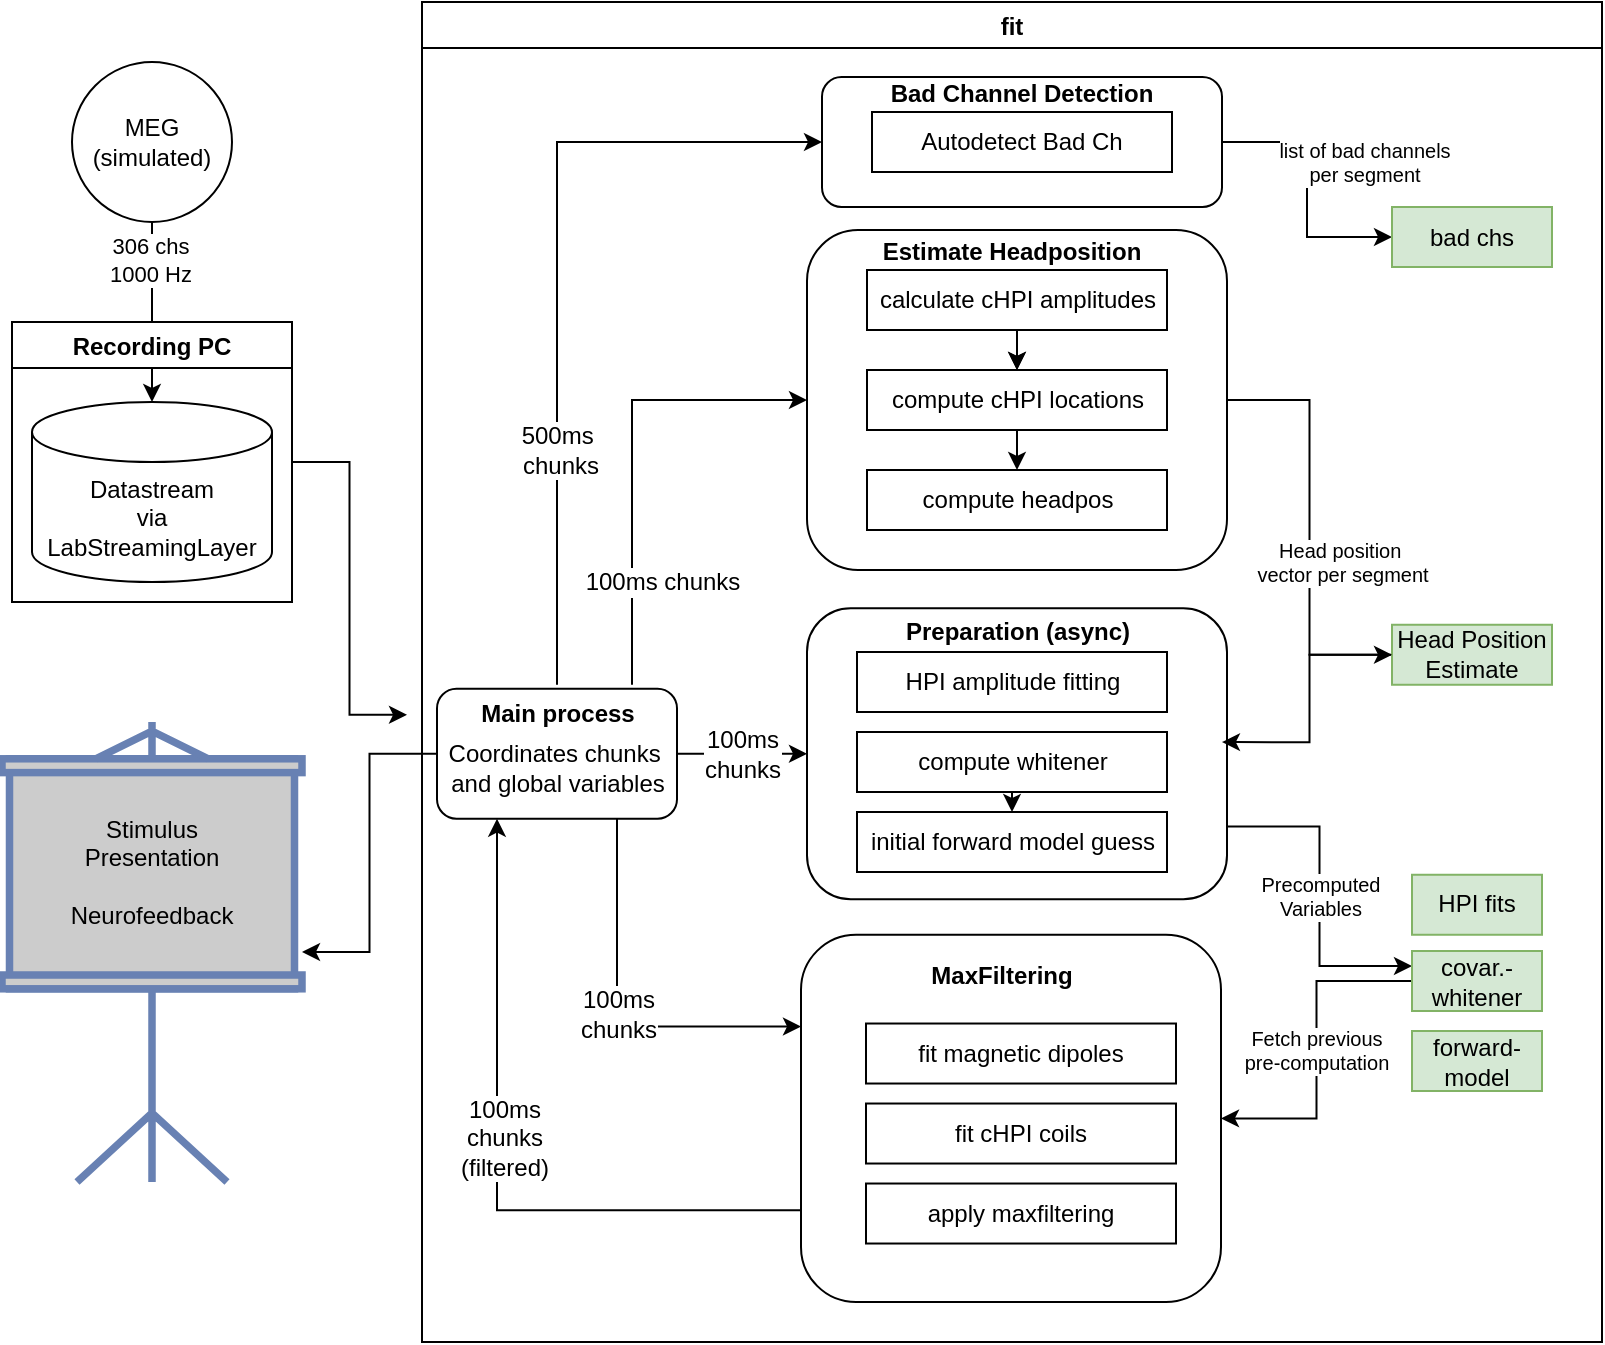 <mxfile version="20.2.8" type="device"><diagram id="0tzgPG6cj-_j9O6XpbpM" name="Page-1"><mxGraphModel dx="1102" dy="985" grid="1" gridSize="10" guides="1" tooltips="1" connect="1" arrows="1" fold="1" page="1" pageScale="1" pageWidth="827" pageHeight="1169" math="0" shadow="0"><root><mxCell id="0"/><mxCell id="1" parent="0"/><mxCell id="bP-EM37akg15oTkFs-P8-2" value="fit" style="swimlane;startSize=23;" parent="1" vertex="1"><mxGeometry x="330" y="100" width="590" height="670" as="geometry"/></mxCell><mxCell id="bP-EM37akg15oTkFs-P8-95" value="list of bad channels&lt;br style=&quot;font-size: 10px;&quot;&gt;per segment" style="edgeStyle=orthogonalEdgeStyle;rounded=0;orthogonalLoop=1;jettySize=auto;html=1;exitX=1;exitY=0.5;exitDx=0;exitDy=0;entryX=0;entryY=0.5;entryDx=0;entryDy=0;fontSize=10;" parent="bP-EM37akg15oTkFs-P8-2" source="bP-EM37akg15oTkFs-P8-36" target="bP-EM37akg15oTkFs-P8-94" edge="1"><mxGeometry x="-0.207" y="28" relative="1" as="geometry"><mxPoint as="offset"/></mxGeometry></mxCell><mxCell id="bP-EM37akg15oTkFs-P8-36" value="" style="rounded=1;whiteSpace=wrap;html=1;" parent="bP-EM37akg15oTkFs-P8-2" vertex="1"><mxGeometry x="200" y="37.5" width="200" height="65" as="geometry"/></mxCell><mxCell id="bP-EM37akg15oTkFs-P8-16" value="Autodetect Bad Ch" style="rounded=0;whiteSpace=wrap;html=1;" parent="bP-EM37akg15oTkFs-P8-2" vertex="1"><mxGeometry x="225" y="55" width="150" height="30" as="geometry"/></mxCell><mxCell id="bP-EM37akg15oTkFs-P8-110" value="&lt;span style=&quot;color: rgb(0 , 0 , 0) ; font-family: &amp;#34;helvetica&amp;#34; ; font-size: 10px ; font-style: normal ; font-weight: 400 ; letter-spacing: normal ; text-align: center ; text-indent: 0px ; text-transform: none ; word-spacing: 0px ; background-color: rgb(255 , 255 , 255) ; display: inline ; float: none&quot;&gt;Precomputed&lt;/span&gt;&lt;br style=&quot;color: rgb(0 , 0 , 0) ; font-family: &amp;#34;helvetica&amp;#34; ; font-size: 10px ; font-style: normal ; font-weight: 400 ; letter-spacing: normal ; text-align: center ; text-indent: 0px ; text-transform: none ; word-spacing: 0px&quot;&gt;&lt;span style=&quot;color: rgb(0 , 0 , 0) ; font-family: &amp;#34;helvetica&amp;#34; ; font-size: 10px ; font-style: normal ; font-weight: 400 ; letter-spacing: normal ; text-align: center ; text-indent: 0px ; text-transform: none ; word-spacing: 0px ; background-color: rgb(255 , 255 , 255) ; display: inline ; float: none&quot;&gt;Variables&lt;/span&gt;" style="edgeStyle=orthogonalEdgeStyle;rounded=0;orthogonalLoop=1;jettySize=auto;html=1;exitX=1;exitY=0.75;exitDx=0;exitDy=0;entryX=0;entryY=0.25;entryDx=0;entryDy=0;fontSize=10;" parent="bP-EM37akg15oTkFs-P8-2" source="bP-EM37akg15oTkFs-P8-52" target="bP-EM37akg15oTkFs-P8-70" edge="1"><mxGeometry relative="1" as="geometry"/></mxCell><mxCell id="bP-EM37akg15oTkFs-P8-52" value="" style="rounded=1;whiteSpace=wrap;html=1;" parent="bP-EM37akg15oTkFs-P8-2" vertex="1"><mxGeometry x="192.5" y="303.12" width="210" height="145.5" as="geometry"/></mxCell><mxCell id="bP-EM37akg15oTkFs-P8-54" value="HPI amplitude fitting" style="rounded=0;whiteSpace=wrap;html=1;" parent="bP-EM37akg15oTkFs-P8-2" vertex="1"><mxGeometry x="217.5" y="325" width="155" height="30" as="geometry"/></mxCell><mxCell id="bP-EM37akg15oTkFs-P8-86" value="Fetch previous&lt;br style=&quot;font-size: 10px;&quot;&gt;pre-computation" style="edgeStyle=orthogonalEdgeStyle;rounded=0;orthogonalLoop=1;jettySize=auto;html=1;exitX=0;exitY=0.5;exitDx=0;exitDy=0;entryX=1;entryY=0.5;entryDx=0;entryDy=0;fontSize=10;" parent="bP-EM37akg15oTkFs-P8-2" source="bP-EM37akg15oTkFs-P8-70" target="bP-EM37akg15oTkFs-P8-82" edge="1"><mxGeometry relative="1" as="geometry"/></mxCell><mxCell id="bP-EM37akg15oTkFs-P8-70" value="covar.-whitener" style="rounded=0;whiteSpace=wrap;html=1;fillColor=#d5e8d4;strokeColor=#82b366;" parent="bP-EM37akg15oTkFs-P8-2" vertex="1"><mxGeometry x="495" y="474.5" width="65" height="30" as="geometry"/></mxCell><mxCell id="bP-EM37akg15oTkFs-P8-72" value="HPI fits" style="rounded=0;whiteSpace=wrap;html=1;fillColor=#d5e8d4;strokeColor=#82b366;" parent="bP-EM37akg15oTkFs-P8-2" vertex="1"><mxGeometry x="495" y="436.38" width="65" height="30" as="geometry"/></mxCell><mxCell id="bP-EM37akg15oTkFs-P8-73" value="forward-model" style="rounded=0;whiteSpace=wrap;html=1;fillColor=#d5e8d4;strokeColor=#82b366;" parent="bP-EM37akg15oTkFs-P8-2" vertex="1"><mxGeometry x="495" y="514.5" width="65" height="30" as="geometry"/></mxCell><mxCell id="bP-EM37akg15oTkFs-P8-80" style="edgeStyle=none;rounded=0;orthogonalLoop=1;jettySize=auto;html=1;exitX=0.5;exitY=1;exitDx=0;exitDy=0;entryX=0.5;entryY=0;entryDx=0;entryDy=0;fontSize=8;" parent="bP-EM37akg15oTkFs-P8-2" source="bP-EM37akg15oTkFs-P8-74" target="bP-EM37akg15oTkFs-P8-75" edge="1"><mxGeometry relative="1" as="geometry"/></mxCell><mxCell id="bP-EM37akg15oTkFs-P8-74" value="compute whitener" style="rounded=0;whiteSpace=wrap;html=1;" parent="bP-EM37akg15oTkFs-P8-2" vertex="1"><mxGeometry x="217.5" y="365" width="155" height="30" as="geometry"/></mxCell><mxCell id="bP-EM37akg15oTkFs-P8-75" value="initial forward model guess" style="rounded=0;whiteSpace=wrap;html=1;" parent="bP-EM37akg15oTkFs-P8-2" vertex="1"><mxGeometry x="217.5" y="405" width="155" height="30" as="geometry"/></mxCell><mxCell id="bP-EM37akg15oTkFs-P8-105" style="edgeStyle=orthogonalEdgeStyle;rounded=0;orthogonalLoop=1;jettySize=auto;html=1;exitX=0;exitY=0.75;exitDx=0;exitDy=0;entryX=0.25;entryY=1;entryDx=0;entryDy=0;fontSize=12;" parent="bP-EM37akg15oTkFs-P8-2" source="bP-EM37akg15oTkFs-P8-82" target="bP-EM37akg15oTkFs-P8-97" edge="1"><mxGeometry relative="1" as="geometry"/></mxCell><mxCell id="bP-EM37akg15oTkFs-P8-108" value="100ms&lt;br&gt;chunks&lt;br&gt;(filtered)" style="edgeLabel;html=1;align=center;verticalAlign=middle;resizable=0;points=[];fontSize=12;" parent="bP-EM37akg15oTkFs-P8-105" vertex="1" connectable="0"><mxGeometry x="0.084" y="-2" relative="1" as="geometry"><mxPoint x="1" as="offset"/></mxGeometry></mxCell><mxCell id="bP-EM37akg15oTkFs-P8-82" value="" style="rounded=1;whiteSpace=wrap;html=1;" parent="bP-EM37akg15oTkFs-P8-2" vertex="1"><mxGeometry x="189.5" y="466.38" width="210" height="183.62" as="geometry"/></mxCell><mxCell id="bP-EM37akg15oTkFs-P8-84" value="Preparation (async)" style="text;html=1;strokeColor=none;fillColor=none;align=center;verticalAlign=middle;whiteSpace=wrap;rounded=0;fontSize=12;fontStyle=1" parent="bP-EM37akg15oTkFs-P8-2" vertex="1"><mxGeometry x="222.5" y="300" width="150" height="30" as="geometry"/></mxCell><mxCell id="bP-EM37akg15oTkFs-P8-85" value="MaxFiltering" style="text;html=1;strokeColor=none;fillColor=none;align=center;verticalAlign=middle;whiteSpace=wrap;rounded=0;fontSize=12;fontStyle=1" parent="bP-EM37akg15oTkFs-P8-2" vertex="1"><mxGeometry x="214.5" y="472" width="150" height="30" as="geometry"/></mxCell><mxCell id="bP-EM37akg15oTkFs-P8-99" style="edgeStyle=orthogonalEdgeStyle;rounded=0;orthogonalLoop=1;jettySize=auto;html=1;exitX=0;exitY=0.5;exitDx=0;exitDy=0;entryX=0.988;entryY=0.46;entryDx=0;entryDy=0;entryPerimeter=0;fontSize=12;" parent="bP-EM37akg15oTkFs-P8-2" source="bP-EM37akg15oTkFs-P8-89" target="bP-EM37akg15oTkFs-P8-52" edge="1"><mxGeometry relative="1" as="geometry"/></mxCell><mxCell id="bP-EM37akg15oTkFs-P8-89" value="Head Position Estimate" style="rounded=0;whiteSpace=wrap;html=1;fillColor=#d5e8d4;strokeColor=#82b366;" parent="bP-EM37akg15oTkFs-P8-2" vertex="1"><mxGeometry x="485" y="311.38" width="80" height="30" as="geometry"/></mxCell><mxCell id="bP-EM37akg15oTkFs-P8-90" value="Head position&amp;nbsp;&lt;br style=&quot;font-size: 10px;&quot;&gt;vector per segment" style="edgeStyle=orthogonalEdgeStyle;rounded=0;orthogonalLoop=1;jettySize=auto;html=1;exitX=1;exitY=0.5;exitDx=0;exitDy=0;entryX=0;entryY=0.5;entryDx=0;entryDy=0;fontSize=10;" parent="bP-EM37akg15oTkFs-P8-2" source="bP-EM37akg15oTkFs-P8-25" target="bP-EM37akg15oTkFs-P8-89" edge="1"><mxGeometry x="0.165" y="16" relative="1" as="geometry"><mxPoint as="offset"/></mxGeometry></mxCell><mxCell id="bP-EM37akg15oTkFs-P8-91" style="edgeStyle=none;rounded=0;orthogonalLoop=1;jettySize=auto;html=1;exitX=0;exitY=0.25;exitDx=0;exitDy=0;fontSize=12;" parent="bP-EM37akg15oTkFs-P8-2" source="bP-EM37akg15oTkFs-P8-52" target="bP-EM37akg15oTkFs-P8-52" edge="1"><mxGeometry relative="1" as="geometry"/></mxCell><mxCell id="bP-EM37akg15oTkFs-P8-94" value="bad chs" style="rounded=0;whiteSpace=wrap;html=1;fillColor=#d5e8d4;strokeColor=#82b366;" parent="bP-EM37akg15oTkFs-P8-2" vertex="1"><mxGeometry x="485" y="102.5" width="80" height="30" as="geometry"/></mxCell><mxCell id="bP-EM37akg15oTkFs-P8-27" value="" style="group" parent="bP-EM37akg15oTkFs-P8-2" vertex="1" connectable="0"><mxGeometry x="192.5" y="114" width="210" height="170" as="geometry"/></mxCell><mxCell id="bP-EM37akg15oTkFs-P8-25" value="" style="rounded=1;whiteSpace=wrap;html=1;" parent="bP-EM37akg15oTkFs-P8-27" vertex="1"><mxGeometry width="210" height="170" as="geometry"/></mxCell><mxCell id="bP-EM37akg15oTkFs-P8-19" value="calculate cHPI amplitudes" style="rounded=0;whiteSpace=wrap;html=1;" parent="bP-EM37akg15oTkFs-P8-27" vertex="1"><mxGeometry x="30" y="20" width="150" height="30" as="geometry"/></mxCell><mxCell id="bP-EM37akg15oTkFs-P8-21" value="compute cHPI locations" style="rounded=0;whiteSpace=wrap;html=1;" parent="bP-EM37akg15oTkFs-P8-27" vertex="1"><mxGeometry x="30" y="70" width="150" height="30" as="geometry"/></mxCell><mxCell id="bP-EM37akg15oTkFs-P8-22" value="compute headpos" style="rounded=0;whiteSpace=wrap;html=1;" parent="bP-EM37akg15oTkFs-P8-27" vertex="1"><mxGeometry x="30" y="120" width="150" height="30" as="geometry"/></mxCell><mxCell id="bP-EM37akg15oTkFs-P8-23" style="edgeStyle=orthogonalEdgeStyle;rounded=0;orthogonalLoop=1;jettySize=auto;html=1;exitX=0.5;exitY=1;exitDx=0;exitDy=0;entryX=0.5;entryY=0;entryDx=0;entryDy=0;" parent="bP-EM37akg15oTkFs-P8-27" source="bP-EM37akg15oTkFs-P8-19" target="bP-EM37akg15oTkFs-P8-21" edge="1"><mxGeometry relative="1" as="geometry"/></mxCell><mxCell id="bP-EM37akg15oTkFs-P8-26" style="edgeStyle=orthogonalEdgeStyle;rounded=0;orthogonalLoop=1;jettySize=auto;html=1;exitX=0.5;exitY=1;exitDx=0;exitDy=0;entryX=0.5;entryY=0;entryDx=0;entryDy=0;" parent="bP-EM37akg15oTkFs-P8-27" source="bP-EM37akg15oTkFs-P8-19" target="bP-EM37akg15oTkFs-P8-21" edge="1"><mxGeometry relative="1" as="geometry"/></mxCell><mxCell id="bP-EM37akg15oTkFs-P8-24" style="edgeStyle=orthogonalEdgeStyle;rounded=0;orthogonalLoop=1;jettySize=auto;html=1;exitX=0.5;exitY=1;exitDx=0;exitDy=0;entryX=0.5;entryY=0;entryDx=0;entryDy=0;" parent="bP-EM37akg15oTkFs-P8-27" source="bP-EM37akg15oTkFs-P8-21" target="bP-EM37akg15oTkFs-P8-22" edge="1"><mxGeometry relative="1" as="geometry"/></mxCell><mxCell id="bP-EM37akg15oTkFs-P8-92" value="Estimate Headposition" style="text;html=1;strokeColor=none;fillColor=none;align=center;verticalAlign=middle;whiteSpace=wrap;rounded=0;fontSize=12;fontStyle=1" parent="bP-EM37akg15oTkFs-P8-2" vertex="1"><mxGeometry x="219.5" y="110" width="150" height="30" as="geometry"/></mxCell><mxCell id="bP-EM37akg15oTkFs-P8-102" value="100ms &lt;br&gt;chunks" style="edgeStyle=orthogonalEdgeStyle;rounded=0;orthogonalLoop=1;jettySize=auto;html=1;exitX=1;exitY=0.5;exitDx=0;exitDy=0;entryX=0;entryY=0.5;entryDx=0;entryDy=0;fontSize=12;" parent="bP-EM37akg15oTkFs-P8-2" source="bP-EM37akg15oTkFs-P8-97" target="bP-EM37akg15oTkFs-P8-52" edge="1"><mxGeometry relative="1" as="geometry"/></mxCell><mxCell id="bP-EM37akg15oTkFs-P8-104" value="100ms&lt;br&gt;chunks" style="edgeStyle=orthogonalEdgeStyle;rounded=0;orthogonalLoop=1;jettySize=auto;html=1;exitX=0.75;exitY=1;exitDx=0;exitDy=0;entryX=0;entryY=0.25;entryDx=0;entryDy=0;fontSize=12;" parent="bP-EM37akg15oTkFs-P8-2" source="bP-EM37akg15oTkFs-P8-97" target="bP-EM37akg15oTkFs-P8-82" edge="1"><mxGeometry relative="1" as="geometry"/></mxCell><mxCell id="bP-EM37akg15oTkFs-P8-97" value="&lt;br&gt;Coordinates chunks&amp;nbsp;&lt;br&gt;and global variables" style="rounded=1;whiteSpace=wrap;html=1;fontSize=12;" parent="bP-EM37akg15oTkFs-P8-2" vertex="1"><mxGeometry x="7.5" y="343.37" width="120" height="65" as="geometry"/></mxCell><mxCell id="bP-EM37akg15oTkFs-P8-100" style="edgeStyle=orthogonalEdgeStyle;rounded=0;orthogonalLoop=1;jettySize=auto;html=1;exitX=0.5;exitY=0;exitDx=0;exitDy=0;entryX=0;entryY=0.5;entryDx=0;entryDy=0;fontSize=12;" parent="bP-EM37akg15oTkFs-P8-2" source="bP-EM37akg15oTkFs-P8-98" target="bP-EM37akg15oTkFs-P8-36" edge="1"><mxGeometry relative="1" as="geometry"/></mxCell><mxCell id="bP-EM37akg15oTkFs-P8-107" value="500ms&amp;nbsp;&lt;br&gt;chunks" style="edgeLabel;html=1;align=center;verticalAlign=middle;resizable=0;points=[];fontSize=12;" parent="bP-EM37akg15oTkFs-P8-100" vertex="1" connectable="0"><mxGeometry x="-0.419" relative="1" as="geometry"><mxPoint x="1" as="offset"/></mxGeometry></mxCell><mxCell id="bP-EM37akg15oTkFs-P8-101" value="100ms chunks" style="edgeStyle=orthogonalEdgeStyle;rounded=0;orthogonalLoop=1;jettySize=auto;html=1;exitX=0.75;exitY=0;exitDx=0;exitDy=0;entryX=0;entryY=0.5;entryDx=0;entryDy=0;fontSize=12;" parent="bP-EM37akg15oTkFs-P8-2" source="bP-EM37akg15oTkFs-P8-98" target="bP-EM37akg15oTkFs-P8-25" edge="1"><mxGeometry x="-0.553" y="-15" relative="1" as="geometry"><mxPoint as="offset"/></mxGeometry></mxCell><mxCell id="bP-EM37akg15oTkFs-P8-98" value="Main process" style="text;html=1;strokeColor=none;fillColor=none;align=center;verticalAlign=middle;whiteSpace=wrap;rounded=0;fontSize=12;fontStyle=1" parent="bP-EM37akg15oTkFs-P8-2" vertex="1"><mxGeometry x="-7.5" y="341.38" width="150" height="30" as="geometry"/></mxCell><mxCell id="bP-EM37akg15oTkFs-P8-93" value="Bad Channel Detection" style="text;html=1;strokeColor=none;fillColor=none;align=center;verticalAlign=middle;whiteSpace=wrap;rounded=0;fontSize=12;fontStyle=1" parent="bP-EM37akg15oTkFs-P8-2" vertex="1"><mxGeometry x="225" y="31" width="150" height="30" as="geometry"/></mxCell><mxCell id="bP-EM37akg15oTkFs-P8-111" value="fit magnetic dipoles" style="rounded=0;whiteSpace=wrap;html=1;" parent="bP-EM37akg15oTkFs-P8-2" vertex="1"><mxGeometry x="222" y="510.76" width="155" height="30" as="geometry"/></mxCell><mxCell id="bP-EM37akg15oTkFs-P8-113" value="fit cHPI coils" style="rounded=0;whiteSpace=wrap;html=1;" parent="bP-EM37akg15oTkFs-P8-2" vertex="1"><mxGeometry x="222" y="550.76" width="155" height="30" as="geometry"/></mxCell><mxCell id="bP-EM37akg15oTkFs-P8-114" value="apply maxfiltering" style="rounded=0;whiteSpace=wrap;html=1;" parent="bP-EM37akg15oTkFs-P8-2" vertex="1"><mxGeometry x="222" y="590.76" width="155" height="30" as="geometry"/></mxCell><mxCell id="bP-EM37akg15oTkFs-P8-5" value="" style="endArrow=classic;html=1;rounded=0;entryX=0.5;entryY=0;entryDx=0;entryDy=0;entryPerimeter=0;exitX=0.5;exitY=1;exitDx=0;exitDy=0;" parent="1" source="bP-EM37akg15oTkFs-P8-8" target="bP-EM37akg15oTkFs-P8-1" edge="1"><mxGeometry width="50" height="50" relative="1" as="geometry"><mxPoint x="30" y="285" as="sourcePoint"/><mxPoint x="90" y="320" as="targetPoint"/></mxGeometry></mxCell><mxCell id="bP-EM37akg15oTkFs-P8-11" value="306 chs&lt;br&gt;1000 Hz" style="edgeLabel;html=1;align=center;verticalAlign=middle;resizable=0;points=[];" parent="bP-EM37akg15oTkFs-P8-5" vertex="1" connectable="0"><mxGeometry x="-0.222" y="-1" relative="1" as="geometry"><mxPoint y="-16" as="offset"/></mxGeometry></mxCell><mxCell id="bP-EM37akg15oTkFs-P8-116" style="edgeStyle=orthogonalEdgeStyle;rounded=0;orthogonalLoop=1;jettySize=auto;html=1;exitX=1;exitY=0.5;exitDx=0;exitDy=0;entryX=0;entryY=0.5;entryDx=0;entryDy=0;fontSize=10;" parent="1" source="bP-EM37akg15oTkFs-P8-7" target="bP-EM37akg15oTkFs-P8-98" edge="1"><mxGeometry relative="1" as="geometry"/></mxCell><mxCell id="bP-EM37akg15oTkFs-P8-7" value="Recording PC" style="swimlane;" parent="1" vertex="1"><mxGeometry x="125" y="260" width="140" height="140" as="geometry"/></mxCell><mxCell id="bP-EM37akg15oTkFs-P8-1" value="Datastream&lt;br&gt;via &lt;br&gt;LabStreamingLayer" style="shape=cylinder3;whiteSpace=wrap;html=1;boundedLbl=1;backgroundOutline=1;size=15;" parent="bP-EM37akg15oTkFs-P8-7" vertex="1"><mxGeometry x="10" y="40" width="120" height="90" as="geometry"/></mxCell><mxCell id="bP-EM37akg15oTkFs-P8-8" value="MEG&lt;br&gt;(simulated)" style="ellipse;whiteSpace=wrap;html=1;" parent="1" vertex="1"><mxGeometry x="155" y="130" width="80" height="80" as="geometry"/></mxCell><mxCell id="bP-EM37akg15oTkFs-P8-12" value="" style="fontColor=#0066CC;verticalAlign=top;verticalLabelPosition=bottom;labelPosition=center;align=center;html=1;outlineConnect=0;fillColor=#CCCCCC;strokeColor=#6881B3;gradientColor=none;gradientDirection=north;strokeWidth=2;shape=mxgraph.networks.video_projector_screen;" parent="1" vertex="1"><mxGeometry x="120" y="460" width="150" height="230" as="geometry"/></mxCell><mxCell id="bP-EM37akg15oTkFs-P8-13" value="Stimulus Presentation&lt;br&gt;&lt;br&gt;Neurofeedback" style="text;html=1;strokeColor=none;fillColor=none;align=center;verticalAlign=middle;whiteSpace=wrap;rounded=0;" parent="1" vertex="1"><mxGeometry x="165" y="520" width="60" height="30" as="geometry"/></mxCell><mxCell id="bP-EM37akg15oTkFs-P8-106" style="edgeStyle=orthogonalEdgeStyle;rounded=0;orthogonalLoop=1;jettySize=auto;html=1;exitX=0;exitY=0.5;exitDx=0;exitDy=0;fontSize=12;" parent="1" source="bP-EM37akg15oTkFs-P8-97" target="bP-EM37akg15oTkFs-P8-12" edge="1"><mxGeometry relative="1" as="geometry"/></mxCell></root></mxGraphModel></diagram></mxfile>